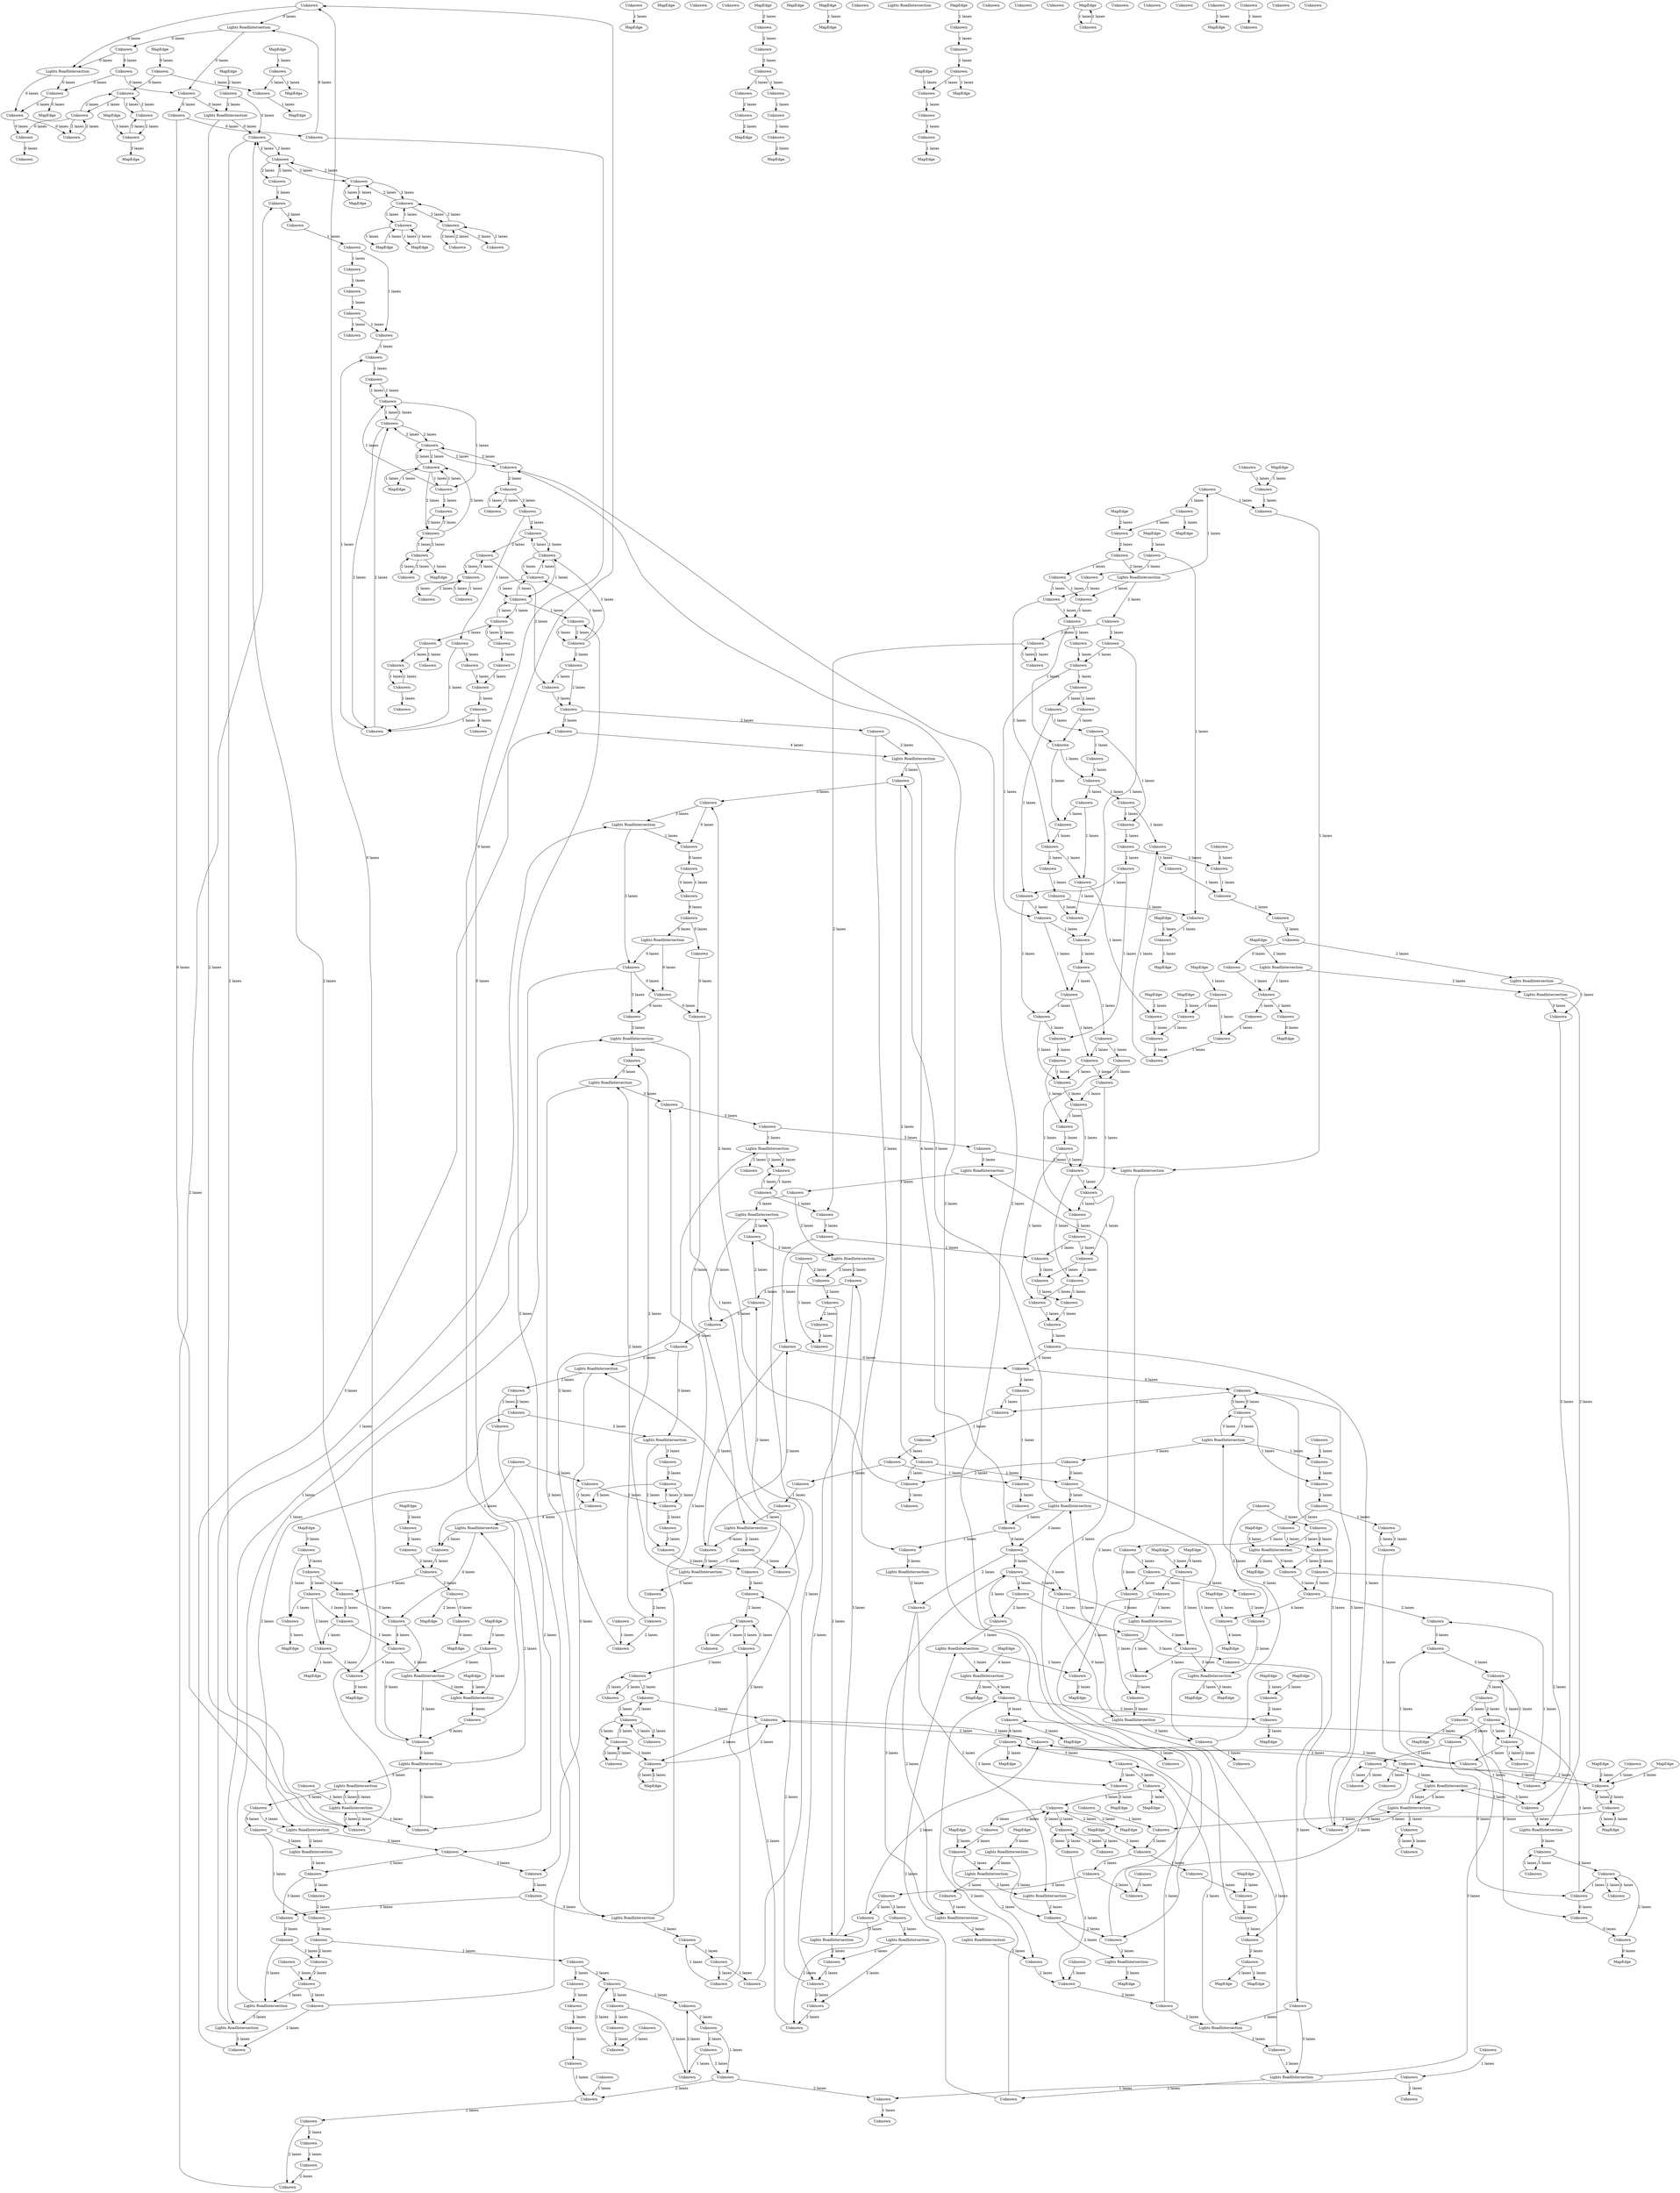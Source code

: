 digraph {
    0 [ label = "MapEdge" ]
    1 [ label = "MapEdge" ]
    2 [ label = "MapEdge" ]
    3 [ label = "MapEdge" ]
    4 [ label = "MapEdge" ]
    5 [ label = "MapEdge" ]
    6 [ label = "MapEdge" ]
    7 [ label = "MapEdge" ]
    8 [ label = "MapEdge" ]
    9 [ label = "MapEdge" ]
    10 [ label = "MapEdge" ]
    11 [ label = "MapEdge" ]
    12 [ label = "MapEdge" ]
    13 [ label = "Unknown" ]
    14 [ label = "Lights RoadIntersection" ]
    15 [ label = "Unknown" ]
    16 [ label = "Unknown" ]
    17 [ label = "Unknown" ]
    18 [ label = "Lights RoadIntersection" ]
    19 [ label = "Unknown" ]
    20 [ label = "Unknown" ]
    21 [ label = "Unknown" ]
    22 [ label = "Lights RoadIntersection" ]
    23 [ label = "Lights RoadIntersection" ]
    24 [ label = "Unknown" ]
    25 [ label = "Unknown" ]
    26 [ label = "MapEdge" ]
    27 [ label = "Unknown" ]
    28 [ label = "MapEdge" ]
    29 [ label = "Unknown" ]
    30 [ label = "Unknown" ]
    31 [ label = "Unknown" ]
    32 [ label = "Unknown" ]
    33 [ label = "MapEdge" ]
    34 [ label = "MapEdge" ]
    35 [ label = "Unknown" ]
    36 [ label = "Unknown" ]
    37 [ label = "Unknown" ]
    38 [ label = "Unknown" ]
    39 [ label = "Unknown" ]
    40 [ label = "Unknown" ]
    41 [ label = "Unknown" ]
    42 [ label = "Unknown" ]
    43 [ label = "Unknown" ]
    44 [ label = "Unknown" ]
    45 [ label = "Unknown" ]
    46 [ label = "Unknown" ]
    47 [ label = "MapEdge" ]
    48 [ label = "Unknown" ]
    49 [ label = "Unknown" ]
    50 [ label = "MapEdge" ]
    51 [ label = "MapEdge" ]
    52 [ label = "Unknown" ]
    53 [ label = "Unknown" ]
    54 [ label = "Unknown" ]
    55 [ label = "Unknown" ]
    56 [ label = "MapEdge" ]
    57 [ label = "MapEdge" ]
    58 [ label = "Unknown" ]
    59 [ label = "Lights RoadIntersection" ]
    60 [ label = "Unknown" ]
    61 [ label = "Unknown" ]
    62 [ label = "Unknown" ]
    63 [ label = "Unknown" ]
    64 [ label = "Unknown" ]
    65 [ label = "Unknown" ]
    66 [ label = "Unknown" ]
    67 [ label = "Unknown" ]
    68 [ label = "Unknown" ]
    69 [ label = "MapEdge" ]
    70 [ label = "Unknown" ]
    71 [ label = "Lights RoadIntersection" ]
    72 [ label = "Unknown" ]
    73 [ label = "Unknown" ]
    74 [ label = "MapEdge" ]
    75 [ label = "Lights RoadIntersection" ]
    76 [ label = "MapEdge" ]
    77 [ label = "Unknown" ]
    78 [ label = "Unknown" ]
    79 [ label = "Unknown" ]
    80 [ label = "Unknown" ]
    81 [ label = "Unknown" ]
    82 [ label = "MapEdge" ]
    83 [ label = "Unknown" ]
    84 [ label = "Unknown" ]
    85 [ label = "Lights RoadIntersection" ]
    86 [ label = "Unknown" ]
    87 [ label = "Lights RoadIntersection" ]
    88 [ label = "Lights RoadIntersection" ]
    89 [ label = "Unknown" ]
    90 [ label = "Unknown" ]
    91 [ label = "Unknown" ]
    92 [ label = "Unknown" ]
    93 [ label = "Lights RoadIntersection" ]
    94 [ label = "Unknown" ]
    95 [ label = "Lights RoadIntersection" ]
    96 [ label = "Lights RoadIntersection" ]
    97 [ label = "MapEdge" ]
    98 [ label = "MapEdge" ]
    99 [ label = "Unknown" ]
    100 [ label = "Unknown" ]
    101 [ label = "Unknown" ]
    102 [ label = "Lights RoadIntersection" ]
    103 [ label = "Unknown" ]
    104 [ label = "Unknown" ]
    105 [ label = "Unknown" ]
    106 [ label = "Unknown" ]
    107 [ label = "Unknown" ]
    108 [ label = "Unknown" ]
    109 [ label = "Unknown" ]
    110 [ label = "Unknown" ]
    111 [ label = "Unknown" ]
    112 [ label = "Unknown" ]
    113 [ label = "Unknown" ]
    114 [ label = "Unknown" ]
    115 [ label = "Unknown" ]
    116 [ label = "Unknown" ]
    117 [ label = "Unknown" ]
    118 [ label = "Unknown" ]
    119 [ label = "Unknown" ]
    120 [ label = "Unknown" ]
    121 [ label = "Unknown" ]
    122 [ label = "Unknown" ]
    123 [ label = "Unknown" ]
    124 [ label = "Unknown" ]
    125 [ label = "Unknown" ]
    126 [ label = "Unknown" ]
    127 [ label = "Unknown" ]
    128 [ label = "Unknown" ]
    129 [ label = "Unknown" ]
    130 [ label = "Unknown" ]
    131 [ label = "Unknown" ]
    132 [ label = "Unknown" ]
    133 [ label = "MapEdge" ]
    134 [ label = "Unknown" ]
    135 [ label = "Unknown" ]
    136 [ label = "Unknown" ]
    137 [ label = "Unknown" ]
    138 [ label = "Unknown" ]
    139 [ label = "Unknown" ]
    140 [ label = "MapEdge" ]
    141 [ label = "MapEdge" ]
    142 [ label = "Unknown" ]
    143 [ label = "Unknown" ]
    144 [ label = "Unknown" ]
    145 [ label = "Unknown" ]
    146 [ label = "MapEdge" ]
    147 [ label = "Unknown" ]
    148 [ label = "Unknown" ]
    149 [ label = "MapEdge" ]
    150 [ label = "Unknown" ]
    151 [ label = "Lights RoadIntersection" ]
    152 [ label = "Unknown" ]
    153 [ label = "Lights RoadIntersection" ]
    154 [ label = "Lights RoadIntersection" ]
    155 [ label = "Unknown" ]
    156 [ label = "MapEdge" ]
    157 [ label = "Unknown" ]
    158 [ label = "Lights RoadIntersection" ]
    159 [ label = "Unknown" ]
    160 [ label = "Unknown" ]
    161 [ label = "MapEdge" ]
    162 [ label = "Unknown" ]
    163 [ label = "Unknown" ]
    164 [ label = "Unknown" ]
    165 [ label = "Unknown" ]
    166 [ label = "Lights RoadIntersection" ]
    167 [ label = "Lights RoadIntersection" ]
    168 [ label = "Unknown" ]
    169 [ label = "Unknown" ]
    170 [ label = "MapEdge" ]
    171 [ label = "Unknown" ]
    172 [ label = "Lights RoadIntersection" ]
    173 [ label = "Unknown" ]
    174 [ label = "Unknown" ]
    175 [ label = "MapEdge" ]
    176 [ label = "Unknown" ]
    177 [ label = "Unknown" ]
    178 [ label = "Unknown" ]
    179 [ label = "Unknown" ]
    180 [ label = "Unknown" ]
    181 [ label = "Lights RoadIntersection" ]
    182 [ label = "Unknown" ]
    183 [ label = "Unknown" ]
    184 [ label = "Unknown" ]
    185 [ label = "Unknown" ]
    186 [ label = "Unknown" ]
    187 [ label = "MapEdge" ]
    188 [ label = "Unknown" ]
    189 [ label = "MapEdge" ]
    190 [ label = "Unknown" ]
    191 [ label = "Unknown" ]
    192 [ label = "MapEdge" ]
    193 [ label = "Unknown" ]
    194 [ label = "Unknown" ]
    195 [ label = "Unknown" ]
    196 [ label = "Unknown" ]
    197 [ label = "Unknown" ]
    198 [ label = "Unknown" ]
    199 [ label = "Unknown" ]
    200 [ label = "Unknown" ]
    201 [ label = "Unknown" ]
    202 [ label = "Unknown" ]
    203 [ label = "MapEdge" ]
    204 [ label = "MapEdge" ]
    205 [ label = "Unknown" ]
    206 [ label = "MapEdge" ]
    207 [ label = "MapEdge" ]
    208 [ label = "Unknown" ]
    209 [ label = "Unknown" ]
    210 [ label = "Unknown" ]
    211 [ label = "Unknown" ]
    212 [ label = "Unknown" ]
    213 [ label = "Unknown" ]
    214 [ label = "Unknown" ]
    215 [ label = "Unknown" ]
    216 [ label = "Unknown" ]
    217 [ label = "Lights RoadIntersection" ]
    218 [ label = "Unknown" ]
    219 [ label = "Lights RoadIntersection" ]
    220 [ label = "Lights RoadIntersection" ]
    221 [ label = "Unknown" ]
    222 [ label = "Unknown" ]
    223 [ label = "Unknown" ]
    224 [ label = "Lights RoadIntersection" ]
    225 [ label = "Lights RoadIntersection" ]
    226 [ label = "Unknown" ]
    227 [ label = "Unknown" ]
    228 [ label = "Lights RoadIntersection" ]
    229 [ label = "Unknown" ]
    230 [ label = "Unknown" ]
    231 [ label = "Unknown" ]
    232 [ label = "Lights RoadIntersection" ]
    233 [ label = "MapEdge" ]
    234 [ label = "Unknown" ]
    235 [ label = "Unknown" ]
    236 [ label = "Unknown" ]
    237 [ label = "MapEdge" ]
    238 [ label = "Unknown" ]
    239 [ label = "Lights RoadIntersection" ]
    240 [ label = "MapEdge" ]
    241 [ label = "Unknown" ]
    242 [ label = "Unknown" ]
    243 [ label = "MapEdge" ]
    244 [ label = "MapEdge" ]
    245 [ label = "Unknown" ]
    246 [ label = "Unknown" ]
    247 [ label = "Unknown" ]
    248 [ label = "Unknown" ]
    249 [ label = "Unknown" ]
    250 [ label = "Unknown" ]
    251 [ label = "Unknown" ]
    252 [ label = "Unknown" ]
    253 [ label = "Unknown" ]
    254 [ label = "Unknown" ]
    255 [ label = "Unknown" ]
    256 [ label = "Unknown" ]
    257 [ label = "Unknown" ]
    258 [ label = "Unknown" ]
    259 [ label = "MapEdge" ]
    260 [ label = "Unknown" ]
    261 [ label = "Unknown" ]
    262 [ label = "Unknown" ]
    263 [ label = "Unknown" ]
    264 [ label = "Lights RoadIntersection" ]
    265 [ label = "Unknown" ]
    266 [ label = "Unknown" ]
    267 [ label = "Unknown" ]
    268 [ label = "Unknown" ]
    269 [ label = "MapEdge" ]
    270 [ label = "Unknown" ]
    271 [ label = "Unknown" ]
    272 [ label = "Lights RoadIntersection" ]
    273 [ label = "Unknown" ]
    274 [ label = "Unknown" ]
    275 [ label = "Unknown" ]
    276 [ label = "Unknown" ]
    277 [ label = "Unknown" ]
    278 [ label = "Unknown" ]
    279 [ label = "Unknown" ]
    280 [ label = "Unknown" ]
    281 [ label = "Lights RoadIntersection" ]
    282 [ label = "Unknown" ]
    283 [ label = "Unknown" ]
    284 [ label = "Unknown" ]
    285 [ label = "Unknown" ]
    286 [ label = "Unknown" ]
    287 [ label = "Lights RoadIntersection" ]
    288 [ label = "MapEdge" ]
    289 [ label = "MapEdge" ]
    290 [ label = "Unknown" ]
    291 [ label = "Unknown" ]
    292 [ label = "Unknown" ]
    293 [ label = "Unknown" ]
    294 [ label = "Unknown" ]
    295 [ label = "MapEdge" ]
    296 [ label = "MapEdge" ]
    297 [ label = "Lights RoadIntersection" ]
    298 [ label = "Unknown" ]
    299 [ label = "Lights RoadIntersection" ]
    300 [ label = "Unknown" ]
    301 [ label = "Unknown" ]
    302 [ label = "Unknown" ]
    303 [ label = "Unknown" ]
    304 [ label = "Unknown" ]
    305 [ label = "Unknown" ]
    306 [ label = "Unknown" ]
    307 [ label = "Unknown" ]
    308 [ label = "Unknown" ]
    309 [ label = "MapEdge" ]
    310 [ label = "Unknown" ]
    311 [ label = "MapEdge" ]
    312 [ label = "Unknown" ]
    313 [ label = "Unknown" ]
    314 [ label = "Unknown" ]
    315 [ label = "Unknown" ]
    316 [ label = "Unknown" ]
    317 [ label = "Unknown" ]
    318 [ label = "Unknown" ]
    319 [ label = "Unknown" ]
    320 [ label = "Unknown" ]
    321 [ label = "Unknown" ]
    322 [ label = "Unknown" ]
    323 [ label = "Unknown" ]
    324 [ label = "Unknown" ]
    325 [ label = "Unknown" ]
    326 [ label = "Unknown" ]
    327 [ label = "Unknown" ]
    328 [ label = "Unknown" ]
    329 [ label = "Unknown" ]
    330 [ label = "Unknown" ]
    331 [ label = "Unknown" ]
    332 [ label = "Unknown" ]
    333 [ label = "Unknown" ]
    334 [ label = "Unknown" ]
    335 [ label = "Unknown" ]
    336 [ label = "Unknown" ]
    337 [ label = "Lights RoadIntersection" ]
    338 [ label = "Lights RoadIntersection" ]
    339 [ label = "Lights RoadIntersection" ]
    340 [ label = "Lights RoadIntersection" ]
    341 [ label = "Unknown" ]
    342 [ label = "Unknown" ]
    343 [ label = "MapEdge" ]
    344 [ label = "Unknown" ]
    345 [ label = "Unknown" ]
    346 [ label = "Unknown" ]
    347 [ label = "MapEdge" ]
    348 [ label = "Unknown" ]
    349 [ label = "Unknown" ]
    350 [ label = "Unknown" ]
    351 [ label = "Unknown" ]
    352 [ label = "Unknown" ]
    353 [ label = "Unknown" ]
    354 [ label = "MapEdge" ]
    355 [ label = "Unknown" ]
    356 [ label = "Unknown" ]
    357 [ label = "Unknown" ]
    358 [ label = "Unknown" ]
    359 [ label = "Unknown" ]
    360 [ label = "Unknown" ]
    361 [ label = "Unknown" ]
    362 [ label = "Unknown" ]
    363 [ label = "Unknown" ]
    364 [ label = "Unknown" ]
    365 [ label = "Unknown" ]
    366 [ label = "Unknown" ]
    367 [ label = "Unknown" ]
    368 [ label = "MapEdge" ]
    369 [ label = "Unknown" ]
    370 [ label = "Unknown" ]
    371 [ label = "Unknown" ]
    372 [ label = "Unknown" ]
    373 [ label = "Unknown" ]
    374 [ label = "Unknown" ]
    375 [ label = "Unknown" ]
    376 [ label = "Unknown" ]
    377 [ label = "Unknown" ]
    378 [ label = "Unknown" ]
    379 [ label = "Unknown" ]
    380 [ label = "Unknown" ]
    381 [ label = "Lights RoadIntersection" ]
    382 [ label = "Unknown" ]
    383 [ label = "Unknown" ]
    384 [ label = "Lights RoadIntersection" ]
    385 [ label = "Unknown" ]
    386 [ label = "Unknown" ]
    387 [ label = "Unknown" ]
    388 [ label = "Unknown" ]
    389 [ label = "Unknown" ]
    390 [ label = "Unknown" ]
    391 [ label = "Unknown" ]
    392 [ label = "Unknown" ]
    393 [ label = "Lights RoadIntersection" ]
    394 [ label = "Unknown" ]
    395 [ label = "Unknown" ]
    396 [ label = "Unknown" ]
    397 [ label = "Unknown" ]
    398 [ label = "Unknown" ]
    399 [ label = "Unknown" ]
    400 [ label = "Unknown" ]
    401 [ label = "Unknown" ]
    402 [ label = "MapEdge" ]
    403 [ label = "Unknown" ]
    404 [ label = "Unknown" ]
    405 [ label = "Unknown" ]
    406 [ label = "Unknown" ]
    407 [ label = "Unknown" ]
    408 [ label = "Unknown" ]
    409 [ label = "Unknown" ]
    410 [ label = "Unknown" ]
    411 [ label = "Unknown" ]
    412 [ label = "Unknown" ]
    413 [ label = "Unknown" ]
    414 [ label = "Unknown" ]
    415 [ label = "Unknown" ]
    416 [ label = "Unknown" ]
    417 [ label = "Unknown" ]
    418 [ label = "Unknown" ]
    419 [ label = "Lights RoadIntersection" ]
    420 [ label = "Unknown" ]
    421 [ label = "Unknown" ]
    422 [ label = "MapEdge" ]
    423 [ label = "Unknown" ]
    424 [ label = "Unknown" ]
    425 [ label = "Unknown" ]
    426 [ label = "Unknown" ]
    427 [ label = "Unknown" ]
    428 [ label = "Unknown" ]
    429 [ label = "Unknown" ]
    430 [ label = "MapEdge" ]
    431 [ label = "Unknown" ]
    432 [ label = "Unknown" ]
    433 [ label = "Unknown" ]
    434 [ label = "Unknown" ]
    435 [ label = "Unknown" ]
    436 [ label = "Unknown" ]
    437 [ label = "MapEdge" ]
    438 [ label = "MapEdge" ]
    439 [ label = "Unknown" ]
    440 [ label = "Unknown" ]
    441 [ label = "Unknown" ]
    442 [ label = "Unknown" ]
    443 [ label = "Unknown" ]
    444 [ label = "Unknown" ]
    445 [ label = "Unknown" ]
    446 [ label = "Unknown" ]
    447 [ label = "Unknown" ]
    448 [ label = "Unknown" ]
    449 [ label = "Unknown" ]
    450 [ label = "Unknown" ]
    451 [ label = "Unknown" ]
    452 [ label = "Unknown" ]
    453 [ label = "Unknown" ]
    454 [ label = "Unknown" ]
    455 [ label = "Unknown" ]
    456 [ label = "Unknown" ]
    457 [ label = "Unknown" ]
    458 [ label = "Unknown" ]
    459 [ label = "Unknown" ]
    460 [ label = "Unknown" ]
    461 [ label = "Unknown" ]
    462 [ label = "Unknown" ]
    463 [ label = "Unknown" ]
    464 [ label = "Unknown" ]
    465 [ label = "Unknown" ]
    466 [ label = "Unknown" ]
    467 [ label = "Unknown" ]
    468 [ label = "Lights RoadIntersection" ]
    469 [ label = "Unknown" ]
    470 [ label = "Unknown" ]
    471 [ label = "Unknown" ]
    472 [ label = "Unknown" ]
    473 [ label = "Unknown" ]
    474 [ label = "Unknown" ]
    475 [ label = "Unknown" ]
    476 [ label = "Unknown" ]
    477 [ label = "Lights RoadIntersection" ]
    478 [ label = "Lights RoadIntersection" ]
    479 [ label = "Unknown" ]
    480 [ label = "MapEdge" ]
    481 [ label = "Unknown" ]
    482 [ label = "Unknown" ]
    483 [ label = "Unknown" ]
    484 [ label = "Unknown" ]
    485 [ label = "Unknown" ]
    486 [ label = "Unknown" ]
    487 [ label = "Unknown" ]
    488 [ label = "Unknown" ]
    489 [ label = "Unknown" ]
    490 [ label = "MapEdge" ]
    491 [ label = "MapEdge" ]
    492 [ label = "MapEdge" ]
    493 [ label = "Unknown" ]
    494 [ label = "Unknown" ]
    495 [ label = "MapEdge" ]
    496 [ label = "Lights RoadIntersection" ]
    497 [ label = "Lights RoadIntersection" ]
    498 [ label = "Lights RoadIntersection" ]
    499 [ label = "Unknown" ]
    500 [ label = "Unknown" ]
    501 [ label = "Unknown" ]
    502 [ label = "Unknown" ]
    503 [ label = "Unknown" ]
    504 [ label = "MapEdge" ]
    505 [ label = "Unknown" ]
    506 [ label = "MapEdge" ]
    507 [ label = "Unknown" ]
    508 [ label = "MapEdge" ]
    509 [ label = "Unknown" ]
    510 [ label = "Unknown" ]
    511 [ label = "MapEdge" ]
    512 [ label = "Unknown" ]
    513 [ label = "Unknown" ]
    514 [ label = "Unknown" ]
    515 [ label = "Unknown" ]
    516 [ label = "Unknown" ]
    517 [ label = "Unknown" ]
    518 [ label = "Unknown" ]
    519 [ label = "Unknown" ]
    520 [ label = "Unknown" ]
    521 [ label = "Unknown" ]
    522 [ label = "Unknown" ]
    523 [ label = "Unknown" ]
    524 [ label = "Unknown" ]
    525 [ label = "Unknown" ]
    526 [ label = "Unknown" ]
    527 [ label = "Unknown" ]
    528 [ label = "Unknown" ]
    529 [ label = "Unknown" ]
    530 [ label = "Unknown" ]
    531 [ label = "Unknown" ]
    532 [ label = "Unknown" ]
    533 [ label = "Unknown" ]
    534 [ label = "Unknown" ]
    535 [ label = "Unknown" ]
    536 [ label = "Unknown" ]
    537 [ label = "Unknown" ]
    538 [ label = "Unknown" ]
    539 [ label = "Unknown" ]
    540 [ label = "Unknown" ]
    541 [ label = "MapEdge" ]
    542 [ label = "Unknown" ]
    543 [ label = "MapEdge" ]
    544 [ label = "Lights RoadIntersection" ]
    545 [ label = "Lights RoadIntersection" ]
    546 [ label = "Unknown" ]
    547 [ label = "Unknown" ]
    548 [ label = "Unknown" ]
    549 [ label = "Unknown" ]
    550 [ label = "Unknown" ]
    551 [ label = "Unknown" ]
    552 [ label = "Unknown" ]
    553 [ label = "Unknown" ]
    554 [ label = "Unknown" ]
    555 [ label = "MapEdge" ]
    556 [ label = "Unknown" ]
    557 [ label = "Unknown" ]
    558 [ label = "Unknown" ]
    559 [ label = "Unknown" ]
    560 [ label = "Unknown" ]
    561 [ label = "Unknown" ]
    562 [ label = "Unknown" ]
    563 [ label = "Unknown" ]
    564 [ label = "Unknown" ]
    565 [ label = "Unknown" ]
    566 [ label = "Lights RoadIntersection" ]
    567 [ label = "Lights RoadIntersection" ]
    568 [ label = "Lights RoadIntersection" ]
    569 [ label = "Unknown" ]
    570 [ label = "Unknown" ]
    571 [ label = "Unknown" ]
    572 [ label = "Unknown" ]
    573 [ label = "Unknown" ]
    574 [ label = "Unknown" ]
    575 [ label = "Unknown" ]
    576 [ label = "Unknown" ]
    577 [ label = "Unknown" ]
    578 [ label = "Unknown" ]
    579 [ label = "Unknown" ]
    580 [ label = "Unknown" ]
    581 [ label = "Unknown" ]
    582 [ label = "Unknown" ]
    583 [ label = "Unknown" ]
    584 [ label = "Unknown" ]
    585 [ label = "Unknown" ]
    586 [ label = "MapEdge" ]
    37 -> 490 [ label = "2 lanes" ]
    39 -> 272 [ label = "2 lanes" ]
    109 -> 37 [ label = "2 lanes" ]
    272 -> 109 [ label = "2 lanes" ]
    20 -> 468 [ label = "3 lanes" ]
    468 -> 283 [ label = "3 lanes" ]
    15 -> 80 [ label = "3 lanes" ]
    18 -> 15 [ label = "3 lanes" ]
    38 -> 164 [ label = "3 lanes" ]
    78 -> 546 [ label = "1 lanes" ]
    89 -> 404 [ label = "1 lanes" ]
    267 -> 89 [ label = "1 lanes" ]
    404 -> 55 [ label = "1 lanes" ]
    546 -> 267 [ label = "1 lanes" ]
    65 -> 66 [ label = "2 lanes" ]
    66 -> 330 [ label = "2 lanes" ]
    337 -> 334 [ label = "2 lanes" ]
    12 -> 132 [ label = "2 lanes" ]
    45 -> 119 [ label = "2 lanes" ]
    119 -> 41 [ label = "2 lanes" ]
    44 -> 557 [ label = "2 lanes" ]
    557 -> 40 [ label = "2 lanes" ]
    49 -> 251 [ label = "2 lanes" ]
    251 -> 49 [ label = "2 lanes" ]
    185 -> 493 [ label = "2 lanes" ]
    493 -> 185 [ label = "2 lanes" ]
    251 -> 185 [ label = "2 lanes" ]
    185 -> 251 [ label = "2 lanes" ]
    48 -> 4 [ label = "3 lanes" ]
    73 -> 72 [ label = "1 lanes" ]
    72 -> 249 [ label = "1 lanes" ]
    249 -> 244 [ label = "1 lanes" ]
    104 -> 568 [ label = "2 lanes" ]
    110 -> 374 [ label = "2 lanes" ]
    374 -> 551 [ label = "2 lanes" ]
    551 -> 104 [ label = "2 lanes" ]
    571 -> 74 [ label = "0 lanes" ]
    11 -> 102 [ label = "2 lanes" ]
    102 -> 567 [ label = "2 lanes" ]
    10 -> 88 [ label = "3 lanes" ]
    55 -> 86 [ label = "3 lanes" ]
    88 -> 55 [ label = "3 lanes" ]
    86 -> 494 [ label = "4 lanes" ]
    494 -> 97 [ label = "4 lanes" ]
    13 -> 156 [ label = "3 lanes" ]
    96 -> 13 [ label = "3 lanes" ]
    440 -> 96 [ label = "3 lanes" ]
    37 -> 34 [ label = "1 lanes" ]
    567 -> 338 [ label = "2 lanes" ]
    17 -> 79 [ label = "2 lanes" ]
    79 -> 80 [ label = "2 lanes" ]
    81 -> 512 [ label = "1 lanes" ]
    292 -> 360 [ label = "1 lanes" ]
    294 -> 276 [ label = "1 lanes" ]
    358 -> 361 [ label = "1 lanes" ]
    360 -> 519 [ label = "1 lanes" ]
    361 -> 450 [ label = "1 lanes" ]
    450 -> 570 [ label = "1 lanes" ]
    512 -> 292 [ label = "1 lanes" ]
    519 -> 358 [ label = "1 lanes" ]
    570 -> 294 [ label = "1 lanes" ]
    25 -> 41 [ label = "2 lanes" ]
    41 -> 25 [ label = "2 lanes" ]
    40 -> 42 [ label = "2 lanes" ]
    42 -> 40 [ label = "2 lanes" ]
    41 -> 40 [ label = "2 lanes" ]
    40 -> 41 [ label = "2 lanes" ]
    85 -> 112 [ label = "1 lanes" ]
    299 -> 85 [ label = "1 lanes" ]
    299 -> 301 [ label = "3 lanes" ]
    301 -> 60 [ label = "3 lanes" ]
    89 -> 90 [ label = "1 lanes" ]
    90 -> 92 [ label = "1 lanes" ]
    92 -> 61 [ label = "1 lanes" ]
    90 -> 91 [ label = "1 lanes" ]
    91 -> 92 [ label = "1 lanes" ]
    91 -> 433 [ label = "1 lanes" ]
    9 -> 94 [ label = "1 lanes" ]
    94 -> 134 [ label = "1 lanes" ]
    134 -> 408 [ label = "1 lanes" ]
    82 -> 51 [ label = "1 lanes" ]
    99 -> 98 [ label = "2 lanes" ]
    100 -> 101 [ label = "1 lanes" ]
    101 -> 100 [ label = "1 lanes" ]
    102 -> 103 [ label = "1 lanes" ]
    103 -> 285 [ label = "1 lanes" ]
    94 -> 155 [ label = "3 lanes" ]
    495 -> 494 [ label = "1 lanes" ]
    104 -> 105 [ label = "1 lanes" ]
    105 -> 104 [ label = "1 lanes" ]
    233 -> 432 [ label = "1 lanes" ]
    432 -> 233 [ label = "1 lanes" ]
    66 -> 107 [ label = "1 lanes" ]
    107 -> 66 [ label = "1 lanes" ]
    80 -> 112 [ label = "0 lanes" ]
    188 -> 498 [ label = "0 lanes" ]
    298 -> 410 [ label = "0 lanes" ]
    410 -> 188 [ label = "0 lanes" ]
    498 -> 130 [ label = "0 lanes" ]
    118 -> 479 [ label = "2 lanes" ]
    479 -> 118 [ label = "2 lanes" ]
    119 -> 120 [ label = "2 lanes" ]
    121 -> 122 [ label = "2 lanes" ]
    122 -> 121 [ label = "2 lanes" ]
    122 -> 123 [ label = "2 lanes" ]
    123 -> 122 [ label = "2 lanes" ]
    122 -> 124 [ label = "2 lanes" ]
    124 -> 122 [ label = "2 lanes" ]
    124 -> 125 [ label = "2 lanes" ]
    125 -> 124 [ label = "2 lanes" ]
    204 -> 126 [ label = "1 lanes" ]
    126 -> 204 [ label = "1 lanes" ]
    127 -> 376 [ label = "1 lanes" ]
    376 -> 127 [ label = "1 lanes" ]
    376 -> 128 [ label = "1 lanes" ]
    128 -> 376 [ label = "1 lanes" ]
    36 -> 111 [ label = "3 lanes" ]
    111 -> 114 [ label = "3 lanes" ]
    129 -> 417 [ label = "1 lanes" ]
    417 -> 211 [ label = "1 lanes" ]
    21 -> 225 [ label = "2 lanes" ]
    24 -> 120 [ label = "2 lanes" ]
    120 -> 157 [ label = "2 lanes" ]
    121 -> 25 [ label = "2 lanes" ]
    157 -> 577 [ label = "2 lanes" ]
    202 -> 231 [ label = "2 lanes" ]
    225 -> 202 [ label = "2 lanes" ]
    231 -> 24 [ label = "2 lanes" ]
    577 -> 121 [ label = "2 lanes" ]
    69 -> 42 [ label = "2 lanes" ]
    126 -> 540 [ label = "2 lanes" ]
    540 -> 43 [ label = "2 lanes" ]
    126 -> 42 [ label = "2 lanes" ]
    42 -> 126 [ label = "2 lanes" ]
    43 -> 131 [ label = "1 lanes" ]
    131 -> 132 [ label = "1 lanes" ]
    116 -> 117 [ label = "2 lanes" ]
    117 -> 116 [ label = "2 lanes" ]
    117 -> 118 [ label = "2 lanes" ]
    118 -> 117 [ label = "2 lanes" ]
    118 -> 3 [ label = "2 lanes" ]
    3 -> 118 [ label = "2 lanes" ]
    59 -> 62 [ label = "1 lanes" ]
    134 -> 59 [ label = "1 lanes" ]
    135 -> 341 [ label = "3 lanes" ]
    70 -> 136 [ label = "2 lanes" ]
    137 -> 32 [ label = "2 lanes" ]
    138 -> 139 [ label = "0 lanes" ]
    253 -> 254 [ label = "0 lanes" ]
    29 -> 142 [ label = "2 lanes" ]
    52 -> 219 [ label = "3 lanes" ]
    53 -> 217 [ label = "3 lanes" ]
    217 -> 52 [ label = "3 lanes" ]
    219 -> 16 [ label = "3 lanes" ]
    497 -> 52 [ label = "2 lanes" ]
    112 -> 113 [ label = "0 lanes" ]
    80 -> 85 [ label = "3 lanes" ]
    85 -> 298 [ label = "3 lanes" ]
    335 -> 569 [ label = "3 lanes" ]
    567 -> 335 [ label = "3 lanes" ]
    31 -> 76 [ label = "0 lanes" ]
    142 -> 169 [ label = "1 lanes" ]
    146 -> 337 [ label = "3 lanes" ]
    28 -> 168 [ label = "2 lanes" ]
    108 -> 109 [ label = "1 lanes" ]
    23 -> 152 [ label = "5 lanes" ]
    153 -> 189 [ label = "2 lanes" ]
    50 -> 186 [ label = "3 lanes" ]
    61 -> 339 [ label = "3 lanes" ]
    62 -> 61 [ label = "3 lanes" ]
    155 -> 62 [ label = "3 lanes" ]
    93 -> 57 [ label = "3 lanes" ]
    155 -> 93 [ label = "3 lanes" ]
    56 -> 153 [ label = "4 lanes" ]
    153 -> 160 [ label = "4 lanes" ]
    160 -> 13 [ label = "4 lanes" ]
    106 -> 160 [ label = "2 lanes" ]
    160 -> 436 [ label = "2 lanes" ]
    13 -> 159 [ label = "4 lanes" ]
    159 -> 190 [ label = "3 lanes" ]
    190 -> 150 [ label = "3 lanes" ]
    171 -> 172 [ label = "1 lanes" ]
    172 -> 181 [ label = "1 lanes" ]
    183 -> 448 [ label = "1 lanes" ]
    448 -> 171 [ label = "1 lanes" ]
    151 -> 176 [ label = "0 lanes" ]
    64 -> 258 [ label = "2 lanes" ]
    258 -> 64 [ label = "2 lanes" ]
    258 -> 144 [ label = "2 lanes" ]
    144 -> 258 [ label = "2 lanes" ]
    174 -> 475 [ label = "2 lanes" ]
    475 -> 174 [ label = "2 lanes" ]
    175 -> 73 [ label = "1 lanes" ]
    167 -> 179 [ label = "1 lanes" ]
    390 -> 167 [ label = "1 lanes" ]
    144 -> 261 [ label = "2 lanes" ]
    261 -> 144 [ label = "2 lanes" ]
    260 -> 144 [ label = "2 lanes" ]
    144 -> 260 [ label = "2 lanes" ]
    313 -> 260 [ label = "2 lanes" ]
    260 -> 313 [ label = "2 lanes" ]
    173 -> 203 [ label = "1 lanes" ]
    203 -> 173 [ label = "1 lanes" ]
    168 -> 176 [ label = "0 lanes" ]
    254 -> 384 [ label = "0 lanes" ]
    380 -> 151 [ label = "0 lanes" ]
    384 -> 380 [ label = "0 lanes" ]
    173 -> 263 [ label = "2 lanes" ]
    263 -> 173 [ label = "2 lanes" ]
    174 -> 173 [ label = "2 lanes" ]
    173 -> 174 [ label = "2 lanes" ]
    176 -> 174 [ label = "2 lanes" ]
    174 -> 176 [ label = "2 lanes" ]
    263 -> 145 [ label = "2 lanes" ]
    145 -> 263 [ label = "2 lanes" ]
    117 -> 178 [ label = "2 lanes" ]
    178 -> 117 [ label = "2 lanes" ]
    176 -> 177 [ label = "2 lanes" ]
    177 -> 176 [ label = "2 lanes" ]
    166 -> 23 [ label = "5 lanes" ]
    253 -> 166 [ label = "5 lanes" ]
    139 -> 296 [ label = "0 lanes" ]
    182 -> 183 [ label = "2 lanes" ]
    183 -> 447 [ label = "2 lanes" ]
    447 -> 184 [ label = "2 lanes" ]
    181 -> 282 [ label = "0 lanes" ]
    186 -> 181 [ label = "0 lanes" ]
    282 -> 254 [ label = "0 lanes" ]
    75 -> 305 [ label = "2 lanes" ]
    223 -> 75 [ label = "2 lanes" ]
    191 -> 113 [ label = "1 lanes" ]
    14 -> 445 [ label = "4 lanes" ]
    60 -> 14 [ label = "4 lanes" ]
    445 -> 135 [ label = "4 lanes" ]
    67 -> 429 [ label = "1 lanes" ]
    429 -> 67 [ label = "1 lanes" ]
    426 -> 193 [ label = "1 lanes" ]
    193 -> 426 [ label = "1 lanes" ]
    429 -> 426 [ label = "1 lanes" ]
    426 -> 429 [ label = "1 lanes" ]
    421 -> 2 [ label = "1 lanes" ]
    200 -> 199 [ label = "1 lanes" ]
    30 -> 253 [ label = "3 lanes" ]
    182 -> 446 [ label = "3 lanes" ]
    206 -> 500 [ label = "3 lanes" ]
    446 -> 30 [ label = "3 lanes" ]
    500 -> 182 [ label = "3 lanes" ]
    169 -> 205 [ label = "1 lanes" ]
    165 -> 207 [ label = "2 lanes" ]
    236 -> 133 [ label = "3 lanes" ]
    111 -> 514 [ label = "1 lanes" ]
    115 -> 416 [ label = "1 lanes" ]
    331 -> 115 [ label = "1 lanes" ]
    332 -> 520 [ label = "1 lanes" ]
    416 -> 417 [ label = "1 lanes" ]
    451 -> 331 [ label = "1 lanes" ]
    514 -> 332 [ label = "1 lanes" ]
    520 -> 451 [ label = "1 lanes" ]
    212 -> 213 [ label = "1 lanes" ]
    209 -> 342 [ label = "1 lanes" ]
    210 -> 209 [ label = "1 lanes" ]
    342 -> 208 [ label = "1 lanes" ]
    210 -> 79 [ label = "1 lanes" ]
    213 -> 498 [ label = "1 lanes" ]
    214 -> 497 [ label = "1 lanes" ]
    497 -> 216 [ label = "1 lanes" ]
    498 -> 214 [ label = "1 lanes" ]
    229 -> 232 [ label = "2 lanes" ]
    232 -> 24 [ label = "2 lanes" ]
    221 -> 222 [ label = "1 lanes" ]
    222 -> 223 [ label = "1 lanes" ]
    223 -> 221 [ label = "1 lanes" ]
    232 -> 230 [ label = "2 lanes" ]
    227 -> 226 [ label = "2 lanes" ]
    483 -> 227 [ label = "2 lanes" ]
    218 -> 219 [ label = "2 lanes" ]
    219 -> 220 [ label = "2 lanes" ]
    220 -> 221 [ label = "2 lanes" ]
    228 -> 230 [ label = "2 lanes" ]
    230 -> 231 [ label = "2 lanes" ]
    231 -> 484 [ label = "2 lanes" ]
    485 -> 228 [ label = "2 lanes" ]
    222 -> 412 [ label = "1 lanes" ]
    7 -> 35 [ label = "2 lanes" ]
    35 -> 286 [ label = "2 lanes" ]
    81 -> 562 [ label = "2 lanes" ]
    286 -> 287 [ label = "2 lanes" ]
    287 -> 81 [ label = "2 lanes" ]
    562 -> 36 [ label = "2 lanes" ]
    138 -> 237 [ label = "2 lanes" ]
    234 -> 29 [ label = "2 lanes" ]
    142 -> 70 [ label = "2 lanes" ]
    238 -> 239 [ label = "2 lanes" ]
    64 -> 314 [ label = "2 lanes" ]
    314 -> 64 [ label = "2 lanes" ]
    65 -> 64 [ label = "2 lanes" ]
    64 -> 65 [ label = "2 lanes" ]
    238 -> 65 [ label = "2 lanes" ]
    65 -> 238 [ label = "2 lanes" ]
    314 -> 63 [ label = "2 lanes" ]
    63 -> 314 [ label = "2 lanes" ]
    242 -> 241 [ label = "1 lanes" ]
    241 -> 240 [ label = "1 lanes" ]
    243 -> 250 [ label = "1 lanes" ]
    250 -> 242 [ label = "1 lanes" ]
    249 -> 250 [ label = "1 lanes" ]
    251 -> 383 [ label = "0 lanes" ]
    383 -> 252 [ label = "0 lanes" ]
    150 -> 118 [ label = "3 lanes" ]
    150 -> 161 [ label = "1 lanes" ]
    401 -> 256 [ label = "1 lanes" ]
    116 -> 256 [ label = "2 lanes" ]
    151 -> 177 [ label = "2 lanes" ]
    258 -> 259 [ label = "1 lanes" ]
    259 -> 258 [ label = "1 lanes" ]
    258 -> 324 [ label = "1 lanes" ]
    324 -> 258 [ label = "1 lanes" ]
    315 -> 323 [ label = "1 lanes" ]
    323 -> 315 [ label = "1 lanes" ]
    324 -> 315 [ label = "1 lanes" ]
    315 -> 324 [ label = "1 lanes" ]
    263 -> 310 [ label = "1 lanes" ]
    310 -> 263 [ label = "1 lanes" ]
    310 -> 1 [ label = "1 lanes" ]
    1 -> 310 [ label = "1 lanes" ]
    211 -> 559 [ label = "1 lanes" ]
    559 -> 212 [ label = "1 lanes" ]
    265 -> 266 [ label = "1 lanes" ]
    266 -> 406 [ label = "1 lanes" ]
    267 -> 265 [ label = "1 lanes" ]
    406 -> 509 [ label = "1 lanes" ]
    266 -> 265 [ label = "1 lanes" ]
    287 -> 271 [ label = "1 lanes" ]
    271 -> 275 [ label = "1 lanes" ]
    275 -> 269 [ label = "1 lanes" ]
    273 -> 274 [ label = "1 lanes" ]
    275 -> 35 [ label = "1 lanes" ]
    6 -> 274 [ label = "1 lanes" ]
    274 -> 270 [ label = "1 lanes" ]
    77 -> 264 [ label = "2 lanes" ]
    276 -> 77 [ label = "2 lanes" ]
    271 -> 270 [ label = "1 lanes" ]
    270 -> 272 [ label = "1 lanes" ]
    566 -> 277 [ label = "1 lanes" ]
    277 -> 278 [ label = "1 lanes" ]
    278 -> 277 [ label = "1 lanes" ]
    143 -> 25 [ label = "2 lanes" ]
    25 -> 143 [ label = "2 lanes" ]
    141 -> 143 [ label = "2 lanes" ]
    143 -> 141 [ label = "2 lanes" ]
    487 -> 280 [ label = "1 lanes" ]
    180 -> 140 [ label = "0 lanes" ]
    254 -> 381 [ label = "0 lanes" ]
    381 -> 180 [ label = "0 lanes" ]
    192 -> 435 [ label = "2 lanes" ]
    435 -> 436 [ label = "2 lanes" ]
    436 -> 437 [ label = "2 lanes" ]
    172 -> 253 [ label = "3 lanes" ]
    186 -> 172 [ label = "3 lanes" ]
    282 -> 253 [ label = "0 lanes" ]
    154 -> 304 [ label = "3 lanes" ]
    304 -> 164 [ label = "3 lanes" ]
    283 -> 579 [ label = "3 lanes" ]
    579 -> 284 [ label = "3 lanes" ]
    22 -> 30 [ label = "4 lanes" ]
    30 -> 171 [ label = "4 lanes" ]
    171 -> 184 [ label = "4 lanes" ]
    284 -> 22 [ label = "4 lanes" ]
    184 -> 343 [ label = "3 lanes" ]
    286 -> 364 [ label = "1 lanes" ]
    287 -> 363 [ label = "1 lanes" ]
    289 -> 367 [ label = "1 lanes" ]
    367 -> 290 [ label = "1 lanes" ]
    291 -> 292 [ label = "1 lanes" ]
    295 -> 345 [ label = "1 lanes" ]
    345 -> 350 [ label = "1 lanes" ]
    349 -> 351 [ label = "1 lanes" ]
    350 -> 349 [ label = "1 lanes" ]
    351 -> 293 [ label = "1 lanes" ]
    293 -> 294 [ label = "1 lanes" ]
    306 -> 307 [ label = "2 lanes" ]
    310 -> 309 [ label = "1 lanes" ]
    309 -> 310 [ label = "1 lanes" ]
    260 -> 311 [ label = "1 lanes" ]
    145 -> 312 [ label = "2 lanes" ]
    312 -> 145 [ label = "2 lanes" ]
    262 -> 145 [ label = "2 lanes" ]
    145 -> 262 [ label = "2 lanes" ]
    315 -> 314 [ label = "1 lanes" ]
    314 -> 315 [ label = "1 lanes" ]
    324 -> 261 [ label = "1 lanes" ]
    317 -> 316 [ label = "1 lanes" ]
    201 -> 563 [ label = "2 lanes" ]
    556 -> 565 [ label = "2 lanes" ]
    563 -> 556 [ label = "2 lanes" ]
    257 -> 564 [ label = "2 lanes" ]
    564 -> 322 [ label = "2 lanes" ]
    321 -> 257 [ label = "2 lanes" ]
    320 -> 321 [ label = "1 lanes" ]
    319 -> 320 [ label = "1 lanes" ]
    318 -> 319 [ label = "1 lanes" ]
    329 -> 323 [ label = "1 lanes" ]
    326 -> 325 [ label = "1 lanes" ]
    327 -> 326 [ label = "1 lanes" ]
    316 -> 329 [ label = "1 lanes" ]
    328 -> 316 [ label = "1 lanes" ]
    63 -> 329 [ label = "1 lanes" ]
    327 -> 63 [ label = "1 lanes" ]
    330 -> 327 [ label = "1 lanes" ]
    43 -> 44 [ label = "2 lanes" ]
    44 -> 45 [ label = "2 lanes" ]
    168 -> 151 [ label = "2 lanes" ]
    86 -> 54 [ label = "2 lanes" ]
    87 -> 17 [ label = "3 lanes" ]
    264 -> 335 [ label = "1 lanes" ]
    569 -> 338 [ label = "3 lanes" ]
    135 -> 336 [ label = "3 lanes" ]
    101 -> 333 [ label = "3 lanes" ]
    338 -> 101 [ label = "3 lanes" ]
    333 -> 31 [ label = "2 lanes" ]
    17 -> 209 [ label = "3 lanes" ]
    209 -> 18 [ label = "3 lanes" ]
    45 -> 229 [ label = "3 lanes" ]
    202 -> 227 [ label = "3 lanes" ]
    227 -> 499 [ label = "3 lanes" ]
    228 -> 202 [ label = "3 lanes" ]
    229 -> 228 [ label = "3 lanes" ]
    205 -> 165 [ label = "1 lanes" ]
    239 -> 26 [ label = "3 lanes" ]
    135 -> 442 [ label = "2 lanes" ]
    442 -> 544 [ label = "2 lanes" ]
    544 -> 334 [ label = "2 lanes" ]
    345 -> 344 [ label = "1 lanes" ]
    344 -> 346 [ label = "1 lanes" ]
    347 -> 344 [ label = "1 lanes" ]
    346 -> 349 [ label = "1 lanes" ]
    348 -> 369 [ label = "1 lanes" ]
    353 -> 346 [ label = "1 lanes" ]
    357 -> 353 [ label = "1 lanes" ]
    364 -> 348 [ label = "1 lanes" ]
    369 -> 357 [ label = "1 lanes" ]
    285 -> 350 [ label = "1 lanes" ]
    352 -> 365 [ label = "1 lanes" ]
    356 -> 362 [ label = "1 lanes" ]
    362 -> 351 [ label = "1 lanes" ]
    363 -> 352 [ label = "1 lanes" ]
    365 -> 356 [ label = "1 lanes" ]
    354 -> 353 [ label = "1 lanes" ]
    358 -> 355 [ label = "1 lanes" ]
    355 -> 356 [ label = "1 lanes" ]
    356 -> 372 [ label = "1 lanes" ]
    357 -> 373 [ label = "1 lanes" ]
    372 -> 357 [ label = "1 lanes" ]
    360 -> 359 [ label = "1 lanes" ]
    290 -> 348 [ label = "1 lanes" ]
    348 -> 352 [ label = "1 lanes" ]
    352 -> 291 [ label = "1 lanes" ]
    362 -> 361 [ label = "1 lanes" ]
    364 -> 363 [ label = "1 lanes" ]
    367 -> 366 [ label = "1 lanes" ]
    366 -> 580 [ label = "1 lanes" ]
    370 -> 366 [ label = "1 lanes" ]
    580 -> 368 [ label = "1 lanes" ]
    581 -> 370 [ label = "1 lanes" ]
    32 -> 439 [ label = "2 lanes" ]
    439 -> 138 [ label = "2 lanes" ]
    370 -> 373 [ label = "1 lanes" ]
    372 -> 371 [ label = "1 lanes" ]
    569 -> 568 [ label = "3 lanes" ]
    568 -> 569 [ label = "3 lanes" ]
    377 -> 36 [ label = "1 lanes" ]
    378 -> 419 [ label = "1 lanes" ]
    339 -> 342 [ label = "0 lanes" ]
    342 -> 87 [ label = "0 lanes" ]
    339 -> 18 [ label = "3 lanes" ]
    380 -> 388 [ label = "0 lanes" ]
    386 -> 380 [ label = "0 lanes" ]
    388 -> 177 [ label = "0 lanes" ]
    180 -> 382 [ label = "0 lanes" ]
    382 -> 49 [ label = "0 lanes" ]
    386 -> 180 [ label = "0 lanes" ]
    385 -> 386 [ label = "0 lanes" ]
    389 -> 179 [ label = "0 lanes" ]
    388 -> 389 [ label = "0 lanes" ]
    381 -> 382 [ label = "0 lanes" ]
    382 -> 383 [ label = "0 lanes" ]
    384 -> 385 [ label = "0 lanes" ]
    385 -> 381 [ label = "0 lanes" ]
    389 -> 384 [ label = "0 lanes" ]
    22 -> 387 [ label = "2 lanes" ]
    166 -> 22 [ label = "2 lanes" ]
    179 -> 166 [ label = "2 lanes" ]
    164 -> 306 [ label = "3 lanes" ]
    306 -> 496 [ label = "3 lanes" ]
    496 -> 299 [ label = "3 lanes" ]
    46 -> 303 [ label = "1 lanes" ]
    46 -> 154 [ label = "3 lanes" ]
    152 -> 393 [ label = "3 lanes" ]
    392 -> 391 [ label = "3 lanes" ]
    393 -> 392 [ label = "3 lanes" ]
    152 -> 46 [ label = "5 lanes" ]
    193 -> 394 [ label = "1 lanes" ]
    394 -> 425 [ label = "1 lanes" ]
    425 -> 429 [ label = "1 lanes" ]
    429 -> 193 [ label = "1 lanes" ]
    337 -> 545 [ label = "2 lanes" ]
    545 -> 396 [ label = "2 lanes" ]
    340 -> 336 [ label = "3 lanes" ]
    396 -> 340 [ label = "3 lanes" ]
    300 -> 394 [ label = "2 lanes" ]
    394 -> 425 [ label = "2 lanes" ]
    397 -> 398 [ label = "2 lanes" ]
    398 -> 255 [ label = "2 lanes" ]
    425 -> 397 [ label = "2 lanes" ]
    397 -> 68 [ label = "1 lanes" ]
    340 -> 478 [ label = "2 lanes" ]
    442 -> 340 [ label = "2 lanes" ]
    477 -> 442 [ label = "2 lanes" ]
    400 -> 256 [ label = "2 lanes" ]
    255 -> 441 [ label = "2 lanes" ]
    441 -> 477 [ label = "2 lanes" ]
    95 -> 153 [ label = "1 lanes" ]
    399 -> 95 [ label = "1 lanes" ]
    403 -> 431 [ label = "2 lanes" ]
    404 -> 510 [ label = "2 lanes" ]
    431 -> 404 [ label = "2 lanes" ]
    510 -> 405 [ label = "2 lanes" ]
    374 -> 376 [ label = "1 lanes" ]
    376 -> 406 [ label = "1 lanes" ]
    405 -> 54 [ label = "1 lanes" ]
    406 -> 405 [ label = "1 lanes" ]
    78 -> 87 [ label = "3 lanes" ]
    87 -> 78 [ label = "3 lanes" ]
    129 -> 78 [ label = "3 lanes" ]
    78 -> 129 [ label = "3 lanes" ]
    20 -> 75 [ label = "3 lanes" ]
    75 -> 391 [ label = "3 lanes" ]
    336 -> 407 [ label = "2 lanes" ]
    407 -> 163 [ label = "2 lanes" ]
    163 -> 162 [ label = "3 lanes" ]
    407 -> 399 [ label = "2 lanes" ]
    408 -> 5 [ label = "2 lanes" ]
    147 -> 150 [ label = "1 lanes" ]
    95 -> 408 [ label = "2 lanes" ]
    96 -> 106 [ label = "2 lanes" ]
    106 -> 95 [ label = "2 lanes" ]
    147 -> 158 [ label = "2 lanes" ]
    148 -> 96 [ label = "2 lanes" ]
    158 -> 148 [ label = "2 lanes" ]
    256 -> 147 [ label = "2 lanes" ]
    79 -> 409 [ label = "1 lanes" ]
    235 -> 476 [ label = "0 lanes" ]
    214 -> 215 [ label = "1 lanes" ]
    216 -> 218 [ label = "2 lanes" ]
    218 -> 418 [ label = "2 lanes" ]
    418 -> 419 [ label = "2 lanes" ]
    419 -> 573 [ label = "2 lanes" ]
    217 -> 215 [ label = "1 lanes" ]
    411 -> 413 [ label = "1 lanes" ]
    413 -> 496 [ label = "1 lanes" ]
    496 -> 217 [ label = "1 lanes" ]
    197 -> 318 [ label = "1 lanes" ]
    302 -> 197 [ label = "1 lanes" ]
    298 -> 299 [ label = "1 lanes" ]
    195 -> 414 [ label = "1 lanes" ]
    297 -> 410 [ label = "0 lanes" ]
    410 -> 53 [ label = "0 lanes" ]
    416 -> 560 [ label = "1 lanes" ]
    560 -> 415 [ label = "1 lanes" ]
    419 -> 424 [ label = "1 lanes" ]
    419 -> 424 [ label = "1 lanes" ]
    420 -> 418 [ label = "1 lanes" ]
    423 -> 422 [ label = "1 lanes" ]
    14 -> 15 [ label = "2 lanes" ]
    15 -> 210 [ label = "2 lanes" ]
    255 -> 14 [ label = "2 lanes" ]
    377 -> 424 [ label = "1 lanes" ]
    424 -> 377 [ label = "1 lanes" ]
    18 -> 445 [ label = "1 lanes" ]
    445 -> 441 [ label = "1 lanes" ]
    425 -> 426 [ label = "1 lanes" ]
    194 -> 325 [ label = "1 lanes" ]
    325 -> 427 [ label = "1 lanes" ]
    427 -> 428 [ label = "1 lanes" ]
    193 -> 552 [ label = "1 lanes" ]
    552 -> 193 [ label = "1 lanes" ]
    552 -> 453 [ label = "1 lanes" ]
    453 -> 552 [ label = "1 lanes" ]
    99 -> 549 [ label = "0 lanes" ]
    549 -> 31 [ label = "0 lanes" ]
    88 -> 430 [ label = "2 lanes" ]
    431 -> 88 [ label = "2 lanes" ]
    93 -> 170 [ label = "2 lanes" ]
    433 -> 434 [ label = "2 lanes" ]
    434 -> 93 [ label = "2 lanes" ]
    403 -> 434 [ label = "2 lanes" ]
    387 -> 439 [ label = "1 lanes" ]
    439 -> 446 [ label = "1 lanes" ]
    446 -> 448 [ label = "1 lanes" ]
    447 -> 438 [ label = "1 lanes" ]
    448 -> 447 [ label = "1 lanes" ]
    575 -> 387 [ label = "1 lanes" ]
    108 -> 281 [ label = "2 lanes" ]
    132 -> 108 [ label = "2 lanes" ]
    158 -> 190 [ label = "2 lanes" ]
    190 -> 236 [ label = "2 lanes" ]
    440 -> 158 [ label = "2 lanes" ]
    444 -> 443 [ label = "1 lanes" ]
    114 -> 115 [ label = "0 lanes" ]
    115 -> 129 [ label = "0 lanes" ]
    130 -> 497 [ label = "2 lanes" ]
    114 -> 130 [ label = "2 lanes" ]
    130 -> 114 [ label = "2 lanes" ]
    331 -> 449 [ label = "1 lanes" ]
    450 -> 521 [ label = "1 lanes" ]
    518 -> 526 [ label = "1 lanes" ]
    521 -> 536 [ label = "1 lanes" ]
    526 -> 529 [ label = "1 lanes" ]
    529 -> 532 [ label = "1 lanes" ]
    532 -> 451 [ label = "1 lanes" ]
    536 -> 518 [ label = "1 lanes" ]
    336 -> 399 [ label = "2 lanes" ]
    336 -> 341 [ label = "3 lanes" ]
    452 -> 195 [ label = "1 lanes" ]
    195 -> 452 [ label = "1 lanes" ]
    453 -> 194 [ label = "1 lanes" ]
    427 -> 63 [ label = "1 lanes" ]
    197 -> 463 [ label = "2 lanes" ]
    454 -> 455 [ label = "2 lanes" ]
    455 -> 459 [ label = "2 lanes" ]
    458 -> 257 [ label = "2 lanes" ]
    459 -> 458 [ label = "2 lanes" ]
    460 -> 454 [ label = "2 lanes" ]
    461 -> 460 [ label = "2 lanes" ]
    463 -> 461 [ label = "2 lanes" ]
    456 -> 257 [ label = "1 lanes" ]
    457 -> 464 [ label = "1 lanes" ]
    455 -> 458 [ label = "1 lanes" ]
    458 -> 470 [ label = "2 lanes" ]
    459 -> 460 [ label = "1 lanes" ]
    461 -> 462 [ label = "1 lanes" ]
    463 -> 454 [ label = "1 lanes" ]
    462 -> 464 [ label = "2 lanes" ]
    464 -> 463 [ label = "2 lanes" ]
    468 -> 465 [ label = "2 lanes" ]
    393 -> 154 [ label = "2 lanes" ]
    466 -> 393 [ label = "2 lanes" ]
    305 -> 466 [ label = "2 lanes" ]
    466 -> 468 [ label = "2 lanes" ]
    300 -> 301 [ label = "2 lanes" ]
    302 -> 307 [ label = "2 lanes" ]
    303 -> 302 [ label = "2 lanes" ]
    307 -> 413 [ label = "2 lanes" ]
    413 -> 300 [ label = "2 lanes" ]
    467 -> 303 [ label = "2 lanes" ]
    304 -> 467 [ label = "2 lanes" ]
    392 -> 304 [ label = "2 lanes" ]
    469 -> 392 [ label = "2 lanes" ]
    305 -> 469 [ label = "2 lanes" ]
    470 -> 471 [ label = "1 lanes" ]
    472 -> 470 [ label = "1 lanes" ]
    474 -> 472 [ label = "1 lanes" ]
    472 -> 473 [ label = "1 lanes" ]
    476 -> 188 [ label = "0 lanes" ]
    478 -> 400 [ label = "2 lanes" ]
    148 -> 159 [ label = "2 lanes" ]
    159 -> 149 [ label = "2 lanes" ]
    297 -> 298 [ label = "0 lanes" ]
    18 -> 135 [ label = "3 lanes" ]
    59 -> 155 [ label = "3 lanes" ]
    341 -> 59 [ label = "3 lanes" ]
    341 -> 339 [ label = "0 lanes" ]
    395 -> 400 [ label = "2 lanes" ]
    480 -> 395 [ label = "2 lanes" ]
    402 -> 94 [ label = "3 lanes" ]
    224 -> 226 [ label = "2 lanes" ]
    225 -> 486 [ label = "2 lanes" ]
    226 -> 225 [ label = "2 lanes" ]
    412 -> 224 [ label = "2 lanes" ]
    481 -> 465 [ label = "2 lanes" ]
    485 -> 488 [ label = "2 lanes" ]
    486 -> 485 [ label = "2 lanes" ]
    487 -> 486 [ label = "2 lanes" ]
    488 -> 280 [ label = "1 lanes" ]
    157 -> 482 [ label = "1 lanes" ]
    482 -> 157 [ label = "1 lanes" ]
    482 -> 489 [ label = "1 lanes" ]
    489 -> 482 [ label = "1 lanes" ]
    68 -> 398 [ label = "3 lanes" ]
    398 -> 60 [ label = "3 lanes" ]
    67 -> 582 [ label = "2 lanes" ]
    330 -> 67 [ label = "2 lanes" ]
    582 -> 68 [ label = "2 lanes" ]
    465 -> 483 [ label = "2 lanes" ]
    483 -> 484 [ label = "2 lanes" ]
    484 -> 482 [ label = "2 lanes" ]
    586 -> 234 [ label = "2 lanes" ]
    136 -> 33 [ label = "2 lanes" ]
    491 -> 137 [ label = "2 lanes" ]
    298 -> 53 [ label = "3 lanes" ]
    167 -> 23 [ label = "2 lanes" ]
    23 -> 167 [ label = "2 lanes" ]
    177 -> 167 [ label = "2 lanes" ]
    167 -> 177 [ label = "2 lanes" ]
    492 -> 503 [ label = "0 lanes" ]
    503 -> 185 [ label = "0 lanes" ]
    38 -> 220 [ label = "3 lanes" ]
    220 -> 16 [ label = "3 lanes" ]
    391 -> 38 [ label = "3 lanes" ]
    21 -> 224 [ label = "3 lanes" ]
    224 -> 499 [ label = "3 lanes" ]
    281 -> 21 [ label = "3 lanes" ]
    39 -> 281 [ label = "3 lanes" ]
    16 -> 378 [ label = "3 lanes" ]
    378 -> 39 [ label = "3 lanes" ]
    235 -> 297 [ label = "0 lanes" ]
    191 -> 235 [ label = "0 lanes" ]
    113 -> 191 [ label = "0 lanes" ]
    499 -> 20 [ label = "3 lanes" ]
    500 -> 501 [ label = "1 lanes" ]
    501 -> 508 [ label = "1 lanes" ]
    183 -> 501 [ label = "1 lanes" ]
    503 -> 507 [ label = "1 lanes" ]
    507 -> 0 [ label = "1 lanes" ]
    505 -> 506 [ label = "1 lanes" ]
    504 -> 505 [ label = "1 lanes" ]
    505 -> 507 [ label = "1 lanes" ]
    510 -> 86 [ label = "1 lanes" ]
    512 -> 524 [ label = "1 lanes" ]
    513 -> 531 [ label = "1 lanes" ]
    515 -> 525 [ label = "1 lanes" ]
    524 -> 535 [ label = "1 lanes" ]
    525 -> 513 [ label = "1 lanes" ]
    531 -> 514 [ label = "1 lanes" ]
    535 -> 515 [ label = "1 lanes" ]
    292 -> 523 [ label = "1 lanes" ]
    516 -> 527 [ label = "1 lanes" ]
    523 -> 537 [ label = "1 lanes" ]
    527 -> 530 [ label = "1 lanes" ]
    530 -> 534 [ label = "1 lanes" ]
    534 -> 332 [ label = "1 lanes" ]
    537 -> 516 [ label = "1 lanes" ]
    515 -> 516 [ label = "1 lanes" ]
    516 -> 517 [ label = "1 lanes" ]
    518 -> 517 [ label = "1 lanes" ]
    517 -> 528 [ label = "1 lanes" ]
    519 -> 522 [ label = "1 lanes" ]
    522 -> 538 [ label = "1 lanes" ]
    528 -> 539 [ label = "1 lanes" ]
    533 -> 520 [ label = "1 lanes" ]
    538 -> 517 [ label = "1 lanes" ]
    539 -> 533 [ label = "1 lanes" ]
    521 -> 522 [ label = "1 lanes" ]
    522 -> 523 [ label = "1 lanes" ]
    523 -> 524 [ label = "1 lanes" ]
    525 -> 527 [ label = "1 lanes" ]
    527 -> 528 [ label = "1 lanes" ]
    528 -> 526 [ label = "1 lanes" ]
    529 -> 539 [ label = "1 lanes" ]
    530 -> 513 [ label = "1 lanes" ]
    539 -> 530 [ label = "1 lanes" ]
    531 -> 534 [ label = "1 lanes" ]
    533 -> 532 [ label = "1 lanes" ]
    534 -> 533 [ label = "1 lanes" ]
    535 -> 537 [ label = "1 lanes" ]
    537 -> 538 [ label = "1 lanes" ]
    538 -> 536 [ label = "1 lanes" ]
    541 -> 435 [ label = "1 lanes" ]
    543 -> 181 [ label = "1 lanes" ]
    395 -> 545 [ label = "2 lanes" ]
    479 -> 395 [ label = "2 lanes" ]
    545 -> 544 [ label = "2 lanes" ]
    547 -> 546 [ label = "1 lanes" ]
    548 -> 547 [ label = "1 lanes" ]
    87 -> 547 [ label = "1 lanes" ]
    550 -> 549 [ label = "0 lanes" ]
    551 -> 550 [ label = "0 lanes" ]
    333 -> 550 [ label = "1 lanes" ]
    550 -> 374 [ label = "1 lanes" ]
    552 -> 553 [ label = "1 lanes" ]
    553 -> 554 [ label = "1 lanes" ]
    553 -> 452 [ label = "1 lanes" ]
    555 -> 42 [ label = "2 lanes" ]
    475 -> 556 [ label = "1 lanes" ]
    247 -> 540 [ label = "1 lanes" ]
    246 -> 557 [ label = "1 lanes" ]
    40 -> 248 [ label = "1 lanes" ]
    41 -> 558 [ label = "1 lanes" ]
    245 -> 42 [ label = "1 lanes" ]
    559 -> 560 [ label = "1 lanes" ]
    511 -> 43 [ label = "2 lanes" ]
    561 -> 562 [ label = "1 lanes" ]
    562 -> 561 [ label = "1 lanes" ]
    199 -> 317 [ label = "1 lanes" ]
    317 -> 198 [ label = "1 lanes" ]
    564 -> 563 [ label = "2 lanes" ]
    322 -> 201 [ label = "1 lanes" ]
    328 -> 200 [ label = "1 lanes" ]
    565 -> 328 [ label = "1 lanes" ]
    279 -> 570 [ label = "1 lanes" ]
    77 -> 572 [ label = "0 lanes" ]
    103 -> 571 [ label = "1 lanes" ]
    572 -> 103 [ label = "1 lanes" ]
    333 -> 379 [ label = "1 lanes" ]
    379 -> 333 [ label = "1 lanes" ]
    574 -> 481 [ label = "2 lanes" ]
    575 -> 576 [ label = "2 lanes" ]
    576 -> 574 [ label = "2 lanes" ]
    576 -> 284 [ label = "1 lanes" ]
    124 -> 143 [ label = "1 lanes" ]
    577 -> 578 [ label = "2 lanes" ]
    578 -> 577 [ label = "2 lanes" ]
    579 -> 574 [ label = "1 lanes" ]
    574 -> 579 [ label = "1 lanes" ]
    288 -> 580 [ label = "1 lanes" ]
    359 -> 365 [ label = "1 lanes" ]
    365 -> 371 [ label = "1 lanes" ]
    369 -> 581 [ label = "1 lanes" ]
    371 -> 369 [ label = "1 lanes" ]
    187 -> 48 [ label = "3 lanes" ]
    334 -> 238 [ label = "2 lanes" ]
    334 -> 239 [ label = "2 lanes" ]
    54 -> 509 [ label = "3 lanes" ]
    127 -> 110 [ label = "3 lanes" ]
    509 -> 127 [ label = "3 lanes" ]
    48 -> 493 [ label = "2 lanes" ]
    493 -> 48 [ label = "2 lanes" ]
    110 -> 99 [ label = "2 lanes" ]
    582 -> 583 [ label = "1 lanes" ]
    583 -> 582 [ label = "1 lanes" ]
    583 -> 584 [ label = "1 lanes" ]
    584 -> 583 [ label = "1 lanes" ]
    583 -> 585 [ label = "1 lanes" ]
    585 -> 583 [ label = "1 lanes" ]
    162 -> 440 [ label = "3 lanes" ]
    159 -> 236 [ label = "3 lanes" ]
    568 -> 566 [ label = "3 lanes" ]
    566 -> 568 [ label = "3 lanes" ]
    449 -> 129 [ label = "3 lanes" ]
    129 -> 449 [ label = "3 lanes" ]
    566 -> 449 [ label = "3 lanes" ]
    449 -> 566 [ label = "3 lanes" ]
}
